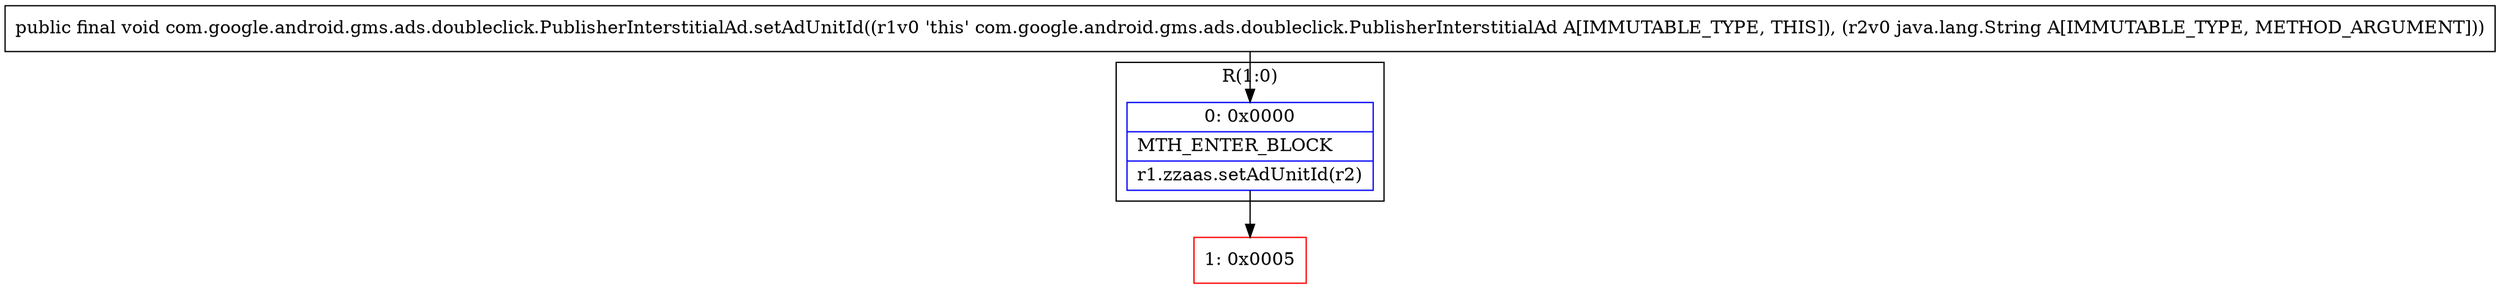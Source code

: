 digraph "CFG forcom.google.android.gms.ads.doubleclick.PublisherInterstitialAd.setAdUnitId(Ljava\/lang\/String;)V" {
subgraph cluster_Region_1373883713 {
label = "R(1:0)";
node [shape=record,color=blue];
Node_0 [shape=record,label="{0\:\ 0x0000|MTH_ENTER_BLOCK\l|r1.zzaas.setAdUnitId(r2)\l}"];
}
Node_1 [shape=record,color=red,label="{1\:\ 0x0005}"];
MethodNode[shape=record,label="{public final void com.google.android.gms.ads.doubleclick.PublisherInterstitialAd.setAdUnitId((r1v0 'this' com.google.android.gms.ads.doubleclick.PublisherInterstitialAd A[IMMUTABLE_TYPE, THIS]), (r2v0 java.lang.String A[IMMUTABLE_TYPE, METHOD_ARGUMENT])) }"];
MethodNode -> Node_0;
Node_0 -> Node_1;
}

